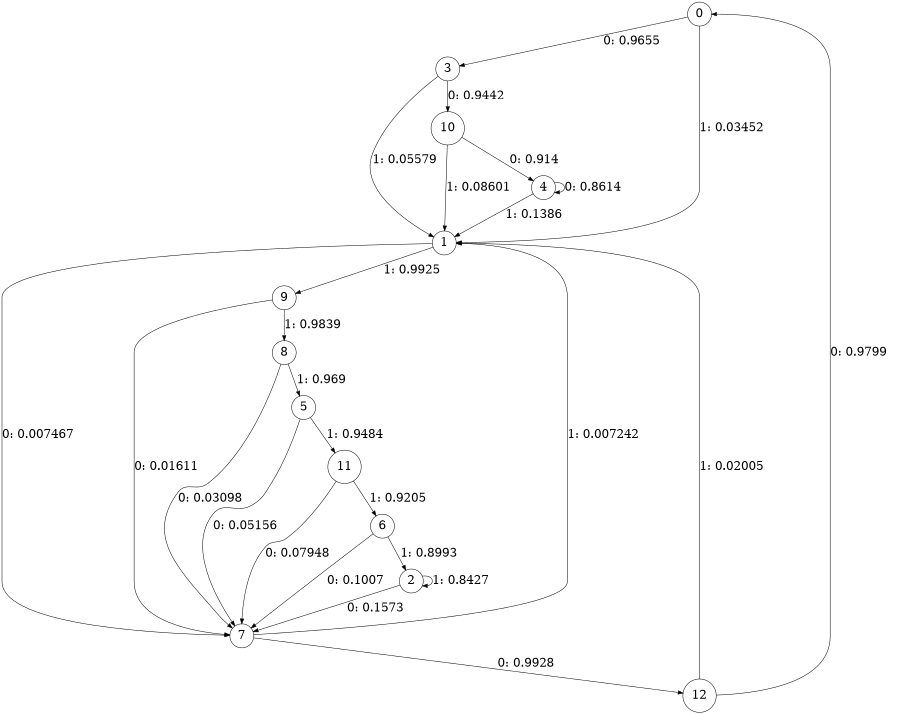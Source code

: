 digraph "ch1_face_source_L9" {
size = "6,8.5";
ratio = "fill";
node [shape = circle];
node [fontsize = 24];
edge [fontsize = 24];
0 -> 3 [label = "0: 0.9655   "];
0 -> 1 [label = "1: 0.03452  "];
1 -> 7 [label = "0: 0.007467  "];
1 -> 9 [label = "1: 0.9925   "];
2 -> 7 [label = "0: 0.1573   "];
2 -> 2 [label = "1: 0.8427   "];
3 -> 10 [label = "0: 0.9442   "];
3 -> 1 [label = "1: 0.05579  "];
4 -> 4 [label = "0: 0.8614   "];
4 -> 1 [label = "1: 0.1386   "];
5 -> 7 [label = "0: 0.05156  "];
5 -> 11 [label = "1: 0.9484   "];
6 -> 7 [label = "0: 0.1007   "];
6 -> 2 [label = "1: 0.8993   "];
7 -> 12 [label = "0: 0.9928   "];
7 -> 1 [label = "1: 0.007242  "];
8 -> 7 [label = "0: 0.03098  "];
8 -> 5 [label = "1: 0.969    "];
9 -> 7 [label = "0: 0.01611  "];
9 -> 8 [label = "1: 0.9839   "];
10 -> 4 [label = "0: 0.914    "];
10 -> 1 [label = "1: 0.08601  "];
11 -> 7 [label = "0: 0.07948  "];
11 -> 6 [label = "1: 0.9205   "];
12 -> 0 [label = "0: 0.9799   "];
12 -> 1 [label = "1: 0.02005  "];
}